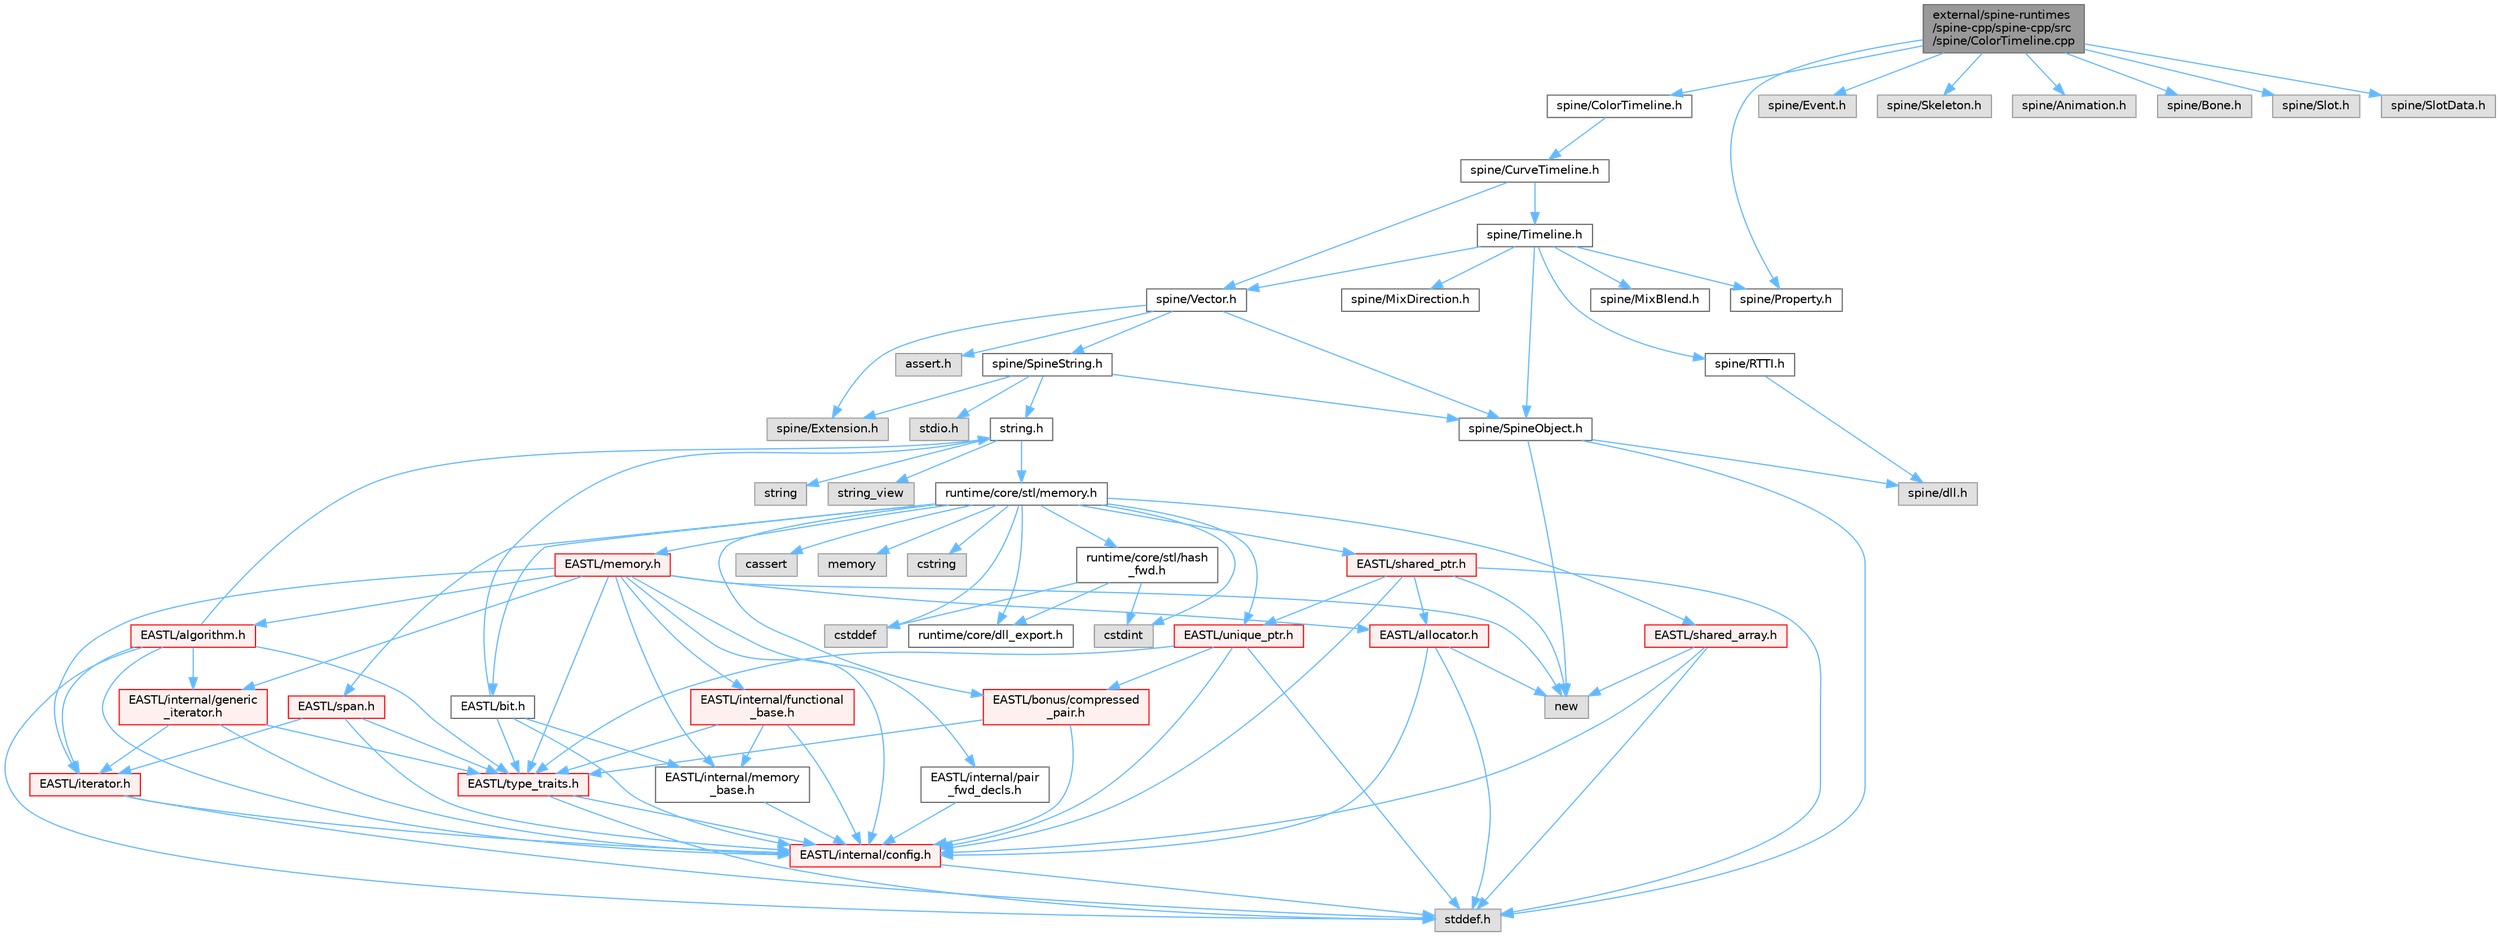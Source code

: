 digraph "external/spine-runtimes/spine-cpp/spine-cpp/src/spine/ColorTimeline.cpp"
{
 // LATEX_PDF_SIZE
  bgcolor="transparent";
  edge [fontname=Helvetica,fontsize=10,labelfontname=Helvetica,labelfontsize=10];
  node [fontname=Helvetica,fontsize=10,shape=box,height=0.2,width=0.4];
  Node1 [id="Node000001",label="external/spine-runtimes\l/spine-cpp/spine-cpp/src\l/spine/ColorTimeline.cpp",height=0.2,width=0.4,color="gray40", fillcolor="grey60", style="filled", fontcolor="black",tooltip=" "];
  Node1 -> Node2 [id="edge103_Node000001_Node000002",color="steelblue1",style="solid",tooltip=" "];
  Node2 [id="Node000002",label="spine/ColorTimeline.h",height=0.2,width=0.4,color="grey40", fillcolor="white", style="filled",URL="$_color_timeline_8h.html",tooltip=" "];
  Node2 -> Node3 [id="edge104_Node000002_Node000003",color="steelblue1",style="solid",tooltip=" "];
  Node3 [id="Node000003",label="spine/CurveTimeline.h",height=0.2,width=0.4,color="grey40", fillcolor="white", style="filled",URL="$_curve_timeline_8h.html",tooltip=" "];
  Node3 -> Node4 [id="edge105_Node000003_Node000004",color="steelblue1",style="solid",tooltip=" "];
  Node4 [id="Node000004",label="spine/Timeline.h",height=0.2,width=0.4,color="grey40", fillcolor="white", style="filled",URL="$_timeline_8h.html",tooltip=" "];
  Node4 -> Node5 [id="edge106_Node000004_Node000005",color="steelblue1",style="solid",tooltip=" "];
  Node5 [id="Node000005",label="spine/RTTI.h",height=0.2,width=0.4,color="grey40", fillcolor="white", style="filled",URL="$_r_t_t_i_8h.html",tooltip=" "];
  Node5 -> Node6 [id="edge107_Node000005_Node000006",color="steelblue1",style="solid",tooltip=" "];
  Node6 [id="Node000006",label="spine/dll.h",height=0.2,width=0.4,color="grey60", fillcolor="#E0E0E0", style="filled",tooltip=" "];
  Node4 -> Node7 [id="edge108_Node000004_Node000007",color="steelblue1",style="solid",tooltip=" "];
  Node7 [id="Node000007",label="spine/Vector.h",height=0.2,width=0.4,color="grey40", fillcolor="white", style="filled",URL="$external_2spine-runtimes_2spine-cpp_2spine-cpp_2include_2spine_2vector_8h.html",tooltip=" "];
  Node7 -> Node8 [id="edge109_Node000007_Node000008",color="steelblue1",style="solid",tooltip=" "];
  Node8 [id="Node000008",label="spine/Extension.h",height=0.2,width=0.4,color="grey60", fillcolor="#E0E0E0", style="filled",tooltip=" "];
  Node7 -> Node9 [id="edge110_Node000007_Node000009",color="steelblue1",style="solid",tooltip=" "];
  Node9 [id="Node000009",label="spine/SpineObject.h",height=0.2,width=0.4,color="grey40", fillcolor="white", style="filled",URL="$_spine_object_8h.html",tooltip=" "];
  Node9 -> Node10 [id="edge111_Node000009_Node000010",color="steelblue1",style="solid",tooltip=" "];
  Node10 [id="Node000010",label="new",height=0.2,width=0.4,color="grey60", fillcolor="#E0E0E0", style="filled",tooltip=" "];
  Node9 -> Node11 [id="edge112_Node000009_Node000011",color="steelblue1",style="solid",tooltip=" "];
  Node11 [id="Node000011",label="stddef.h",height=0.2,width=0.4,color="grey60", fillcolor="#E0E0E0", style="filled",tooltip=" "];
  Node9 -> Node6 [id="edge113_Node000009_Node000006",color="steelblue1",style="solid",tooltip=" "];
  Node7 -> Node12 [id="edge114_Node000007_Node000012",color="steelblue1",style="solid",tooltip=" "];
  Node12 [id="Node000012",label="spine/SpineString.h",height=0.2,width=0.4,color="grey40", fillcolor="white", style="filled",URL="$_spine_string_8h.html",tooltip=" "];
  Node12 -> Node9 [id="edge115_Node000012_Node000009",color="steelblue1",style="solid",tooltip=" "];
  Node12 -> Node8 [id="edge116_Node000012_Node000008",color="steelblue1",style="solid",tooltip=" "];
  Node12 -> Node13 [id="edge117_Node000012_Node000013",color="steelblue1",style="solid",tooltip=" "];
  Node13 [id="Node000013",label="string.h",height=0.2,width=0.4,color="grey40", fillcolor="white", style="filled",URL="$string_8h.html",tooltip=" "];
  Node13 -> Node14 [id="edge118_Node000013_Node000014",color="steelblue1",style="solid",tooltip=" "];
  Node14 [id="Node000014",label="string",height=0.2,width=0.4,color="grey60", fillcolor="#E0E0E0", style="filled",tooltip=" "];
  Node13 -> Node15 [id="edge119_Node000013_Node000015",color="steelblue1",style="solid",tooltip=" "];
  Node15 [id="Node000015",label="string_view",height=0.2,width=0.4,color="grey60", fillcolor="#E0E0E0", style="filled",tooltip=" "];
  Node13 -> Node16 [id="edge120_Node000013_Node000016",color="steelblue1",style="solid",tooltip=" "];
  Node16 [id="Node000016",label="runtime/core/stl/memory.h",height=0.2,width=0.4,color="grey40", fillcolor="white", style="filled",URL="$runtime_2core_2stl_2memory_8h.html",tooltip=" "];
  Node16 -> Node17 [id="edge121_Node000016_Node000017",color="steelblue1",style="solid",tooltip=" "];
  Node17 [id="Node000017",label="cstddef",height=0.2,width=0.4,color="grey60", fillcolor="#E0E0E0", style="filled",tooltip=" "];
  Node16 -> Node18 [id="edge122_Node000016_Node000018",color="steelblue1",style="solid",tooltip=" "];
  Node18 [id="Node000018",label="cstdint",height=0.2,width=0.4,color="grey60", fillcolor="#E0E0E0", style="filled",tooltip=" "];
  Node16 -> Node19 [id="edge123_Node000016_Node000019",color="steelblue1",style="solid",tooltip=" "];
  Node19 [id="Node000019",label="cassert",height=0.2,width=0.4,color="grey60", fillcolor="#E0E0E0", style="filled",tooltip=" "];
  Node16 -> Node20 [id="edge124_Node000016_Node000020",color="steelblue1",style="solid",tooltip=" "];
  Node20 [id="Node000020",label="memory",height=0.2,width=0.4,color="grey60", fillcolor="#E0E0E0", style="filled",tooltip=" "];
  Node16 -> Node21 [id="edge125_Node000016_Node000021",color="steelblue1",style="solid",tooltip=" "];
  Node21 [id="Node000021",label="cstring",height=0.2,width=0.4,color="grey60", fillcolor="#E0E0E0", style="filled",tooltip=" "];
  Node16 -> Node22 [id="edge126_Node000016_Node000022",color="steelblue1",style="solid",tooltip=" "];
  Node22 [id="Node000022",label="EASTL/bit.h",height=0.2,width=0.4,color="grey40", fillcolor="white", style="filled",URL="$bit_8h.html",tooltip=" "];
  Node22 -> Node23 [id="edge127_Node000022_Node000023",color="steelblue1",style="solid",tooltip=" "];
  Node23 [id="Node000023",label="EASTL/internal/config.h",height=0.2,width=0.4,color="red", fillcolor="#FFF0F0", style="filled",URL="$runtime_2_e_a_s_t_l_2include_2_e_a_s_t_l_2internal_2config_8h.html",tooltip=" "];
  Node23 -> Node11 [id="edge128_Node000023_Node000011",color="steelblue1",style="solid",tooltip=" "];
  Node22 -> Node31 [id="edge129_Node000022_Node000031",color="steelblue1",style="solid",tooltip=" "];
  Node31 [id="Node000031",label="EASTL/internal/memory\l_base.h",height=0.2,width=0.4,color="grey40", fillcolor="white", style="filled",URL="$memory__base_8h.html",tooltip=" "];
  Node31 -> Node23 [id="edge130_Node000031_Node000023",color="steelblue1",style="solid",tooltip=" "];
  Node22 -> Node32 [id="edge131_Node000022_Node000032",color="steelblue1",style="solid",tooltip=" "];
  Node32 [id="Node000032",label="EASTL/type_traits.h",height=0.2,width=0.4,color="red", fillcolor="#FFF0F0", style="filled",URL="$_e_a_s_t_l_2include_2_e_a_s_t_l_2type__traits_8h.html",tooltip=" "];
  Node32 -> Node23 [id="edge132_Node000032_Node000023",color="steelblue1",style="solid",tooltip=" "];
  Node32 -> Node11 [id="edge133_Node000032_Node000011",color="steelblue1",style="solid",tooltip=" "];
  Node22 -> Node13 [id="edge134_Node000022_Node000013",color="steelblue1",style="solid",tooltip=" "];
  Node16 -> Node42 [id="edge135_Node000016_Node000042",color="steelblue1",style="solid",tooltip=" "];
  Node42 [id="Node000042",label="EASTL/memory.h",height=0.2,width=0.4,color="red", fillcolor="#FFF0F0", style="filled",URL="$runtime_2_e_a_s_t_l_2include_2_e_a_s_t_l_2memory_8h.html",tooltip=" "];
  Node42 -> Node23 [id="edge136_Node000042_Node000023",color="steelblue1",style="solid",tooltip=" "];
  Node42 -> Node31 [id="edge137_Node000042_Node000031",color="steelblue1",style="solid",tooltip=" "];
  Node42 -> Node43 [id="edge138_Node000042_Node000043",color="steelblue1",style="solid",tooltip=" "];
  Node43 [id="Node000043",label="EASTL/internal/generic\l_iterator.h",height=0.2,width=0.4,color="red", fillcolor="#FFF0F0", style="filled",URL="$generic__iterator_8h.html",tooltip=" "];
  Node43 -> Node23 [id="edge139_Node000043_Node000023",color="steelblue1",style="solid",tooltip=" "];
  Node43 -> Node44 [id="edge140_Node000043_Node000044",color="steelblue1",style="solid",tooltip=" "];
  Node44 [id="Node000044",label="EASTL/iterator.h",height=0.2,width=0.4,color="red", fillcolor="#FFF0F0", style="filled",URL="$_e_a_s_t_l_2include_2_e_a_s_t_l_2iterator_8h.html",tooltip=" "];
  Node44 -> Node23 [id="edge141_Node000044_Node000023",color="steelblue1",style="solid",tooltip=" "];
  Node44 -> Node11 [id="edge142_Node000044_Node000011",color="steelblue1",style="solid",tooltip=" "];
  Node43 -> Node32 [id="edge143_Node000043_Node000032",color="steelblue1",style="solid",tooltip=" "];
  Node42 -> Node47 [id="edge144_Node000042_Node000047",color="steelblue1",style="solid",tooltip=" "];
  Node47 [id="Node000047",label="EASTL/internal/pair\l_fwd_decls.h",height=0.2,width=0.4,color="grey40", fillcolor="white", style="filled",URL="$pair__fwd__decls_8h.html",tooltip=" "];
  Node47 -> Node23 [id="edge145_Node000047_Node000023",color="steelblue1",style="solid",tooltip=" "];
  Node42 -> Node48 [id="edge146_Node000042_Node000048",color="steelblue1",style="solid",tooltip=" "];
  Node48 [id="Node000048",label="EASTL/internal/functional\l_base.h",height=0.2,width=0.4,color="red", fillcolor="#FFF0F0", style="filled",URL="$functional__base_8h.html",tooltip=" "];
  Node48 -> Node23 [id="edge147_Node000048_Node000023",color="steelblue1",style="solid",tooltip=" "];
  Node48 -> Node31 [id="edge148_Node000048_Node000031",color="steelblue1",style="solid",tooltip=" "];
  Node48 -> Node32 [id="edge149_Node000048_Node000032",color="steelblue1",style="solid",tooltip=" "];
  Node42 -> Node49 [id="edge150_Node000042_Node000049",color="steelblue1",style="solid",tooltip=" "];
  Node49 [id="Node000049",label="EASTL/algorithm.h",height=0.2,width=0.4,color="red", fillcolor="#FFF0F0", style="filled",URL="$_e_a_s_t_l_2include_2_e_a_s_t_l_2algorithm_8h.html",tooltip=" "];
  Node49 -> Node23 [id="edge151_Node000049_Node000023",color="steelblue1",style="solid",tooltip=" "];
  Node49 -> Node32 [id="edge152_Node000049_Node000032",color="steelblue1",style="solid",tooltip=" "];
  Node49 -> Node44 [id="edge153_Node000049_Node000044",color="steelblue1",style="solid",tooltip=" "];
  Node49 -> Node43 [id="edge154_Node000049_Node000043",color="steelblue1",style="solid",tooltip=" "];
  Node49 -> Node11 [id="edge155_Node000049_Node000011",color="steelblue1",style="solid",tooltip=" "];
  Node49 -> Node13 [id="edge156_Node000049_Node000013",color="steelblue1",style="solid",tooltip=" "];
  Node42 -> Node32 [id="edge157_Node000042_Node000032",color="steelblue1",style="solid",tooltip=" "];
  Node42 -> Node56 [id="edge158_Node000042_Node000056",color="steelblue1",style="solid",tooltip=" "];
  Node56 [id="Node000056",label="EASTL/allocator.h",height=0.2,width=0.4,color="red", fillcolor="#FFF0F0", style="filled",URL="$runtime_2_e_a_s_t_l_2include_2_e_a_s_t_l_2allocator_8h.html",tooltip=" "];
  Node56 -> Node23 [id="edge159_Node000056_Node000023",color="steelblue1",style="solid",tooltip=" "];
  Node56 -> Node11 [id="edge160_Node000056_Node000011",color="steelblue1",style="solid",tooltip=" "];
  Node56 -> Node10 [id="edge161_Node000056_Node000010",color="steelblue1",style="solid",tooltip=" "];
  Node42 -> Node44 [id="edge162_Node000042_Node000044",color="steelblue1",style="solid",tooltip=" "];
  Node42 -> Node10 [id="edge163_Node000042_Node000010",color="steelblue1",style="solid",tooltip=" "];
  Node16 -> Node69 [id="edge164_Node000016_Node000069",color="steelblue1",style="solid",tooltip=" "];
  Node69 [id="Node000069",label="EASTL/shared_array.h",height=0.2,width=0.4,color="red", fillcolor="#FFF0F0", style="filled",URL="$shared__array_8h.html",tooltip=" "];
  Node69 -> Node23 [id="edge165_Node000069_Node000023",color="steelblue1",style="solid",tooltip=" "];
  Node69 -> Node10 [id="edge166_Node000069_Node000010",color="steelblue1",style="solid",tooltip=" "];
  Node69 -> Node11 [id="edge167_Node000069_Node000011",color="steelblue1",style="solid",tooltip=" "];
  Node16 -> Node72 [id="edge168_Node000016_Node000072",color="steelblue1",style="solid",tooltip=" "];
  Node72 [id="Node000072",label="EASTL/unique_ptr.h",height=0.2,width=0.4,color="red", fillcolor="#FFF0F0", style="filled",URL="$unique__ptr_8h.html",tooltip=" "];
  Node72 -> Node73 [id="edge169_Node000072_Node000073",color="steelblue1",style="solid",tooltip=" "];
  Node73 [id="Node000073",label="EASTL/bonus/compressed\l_pair.h",height=0.2,width=0.4,color="red", fillcolor="#FFF0F0", style="filled",URL="$compressed__pair_8h.html",tooltip=" "];
  Node73 -> Node23 [id="edge170_Node000073_Node000023",color="steelblue1",style="solid",tooltip=" "];
  Node73 -> Node32 [id="edge171_Node000073_Node000032",color="steelblue1",style="solid",tooltip=" "];
  Node72 -> Node23 [id="edge172_Node000072_Node000023",color="steelblue1",style="solid",tooltip=" "];
  Node72 -> Node32 [id="edge173_Node000072_Node000032",color="steelblue1",style="solid",tooltip=" "];
  Node72 -> Node11 [id="edge174_Node000072_Node000011",color="steelblue1",style="solid",tooltip=" "];
  Node16 -> Node75 [id="edge175_Node000016_Node000075",color="steelblue1",style="solid",tooltip=" "];
  Node75 [id="Node000075",label="EASTL/shared_ptr.h",height=0.2,width=0.4,color="red", fillcolor="#FFF0F0", style="filled",URL="$shared__ptr_8h.html",tooltip=" "];
  Node75 -> Node23 [id="edge176_Node000075_Node000023",color="steelblue1",style="solid",tooltip=" "];
  Node75 -> Node72 [id="edge177_Node000075_Node000072",color="steelblue1",style="solid",tooltip=" "];
  Node75 -> Node56 [id="edge178_Node000075_Node000056",color="steelblue1",style="solid",tooltip=" "];
  Node75 -> Node10 [id="edge179_Node000075_Node000010",color="steelblue1",style="solid",tooltip=" "];
  Node75 -> Node11 [id="edge180_Node000075_Node000011",color="steelblue1",style="solid",tooltip=" "];
  Node16 -> Node155 [id="edge181_Node000016_Node000155",color="steelblue1",style="solid",tooltip=" "];
  Node155 [id="Node000155",label="EASTL/span.h",height=0.2,width=0.4,color="red", fillcolor="#FFF0F0", style="filled",URL="$span_8h.html",tooltip=" "];
  Node155 -> Node23 [id="edge182_Node000155_Node000023",color="steelblue1",style="solid",tooltip=" "];
  Node155 -> Node32 [id="edge183_Node000155_Node000032",color="steelblue1",style="solid",tooltip=" "];
  Node155 -> Node44 [id="edge184_Node000155_Node000044",color="steelblue1",style="solid",tooltip=" "];
  Node16 -> Node73 [id="edge185_Node000016_Node000073",color="steelblue1",style="solid",tooltip=" "];
  Node16 -> Node158 [id="edge186_Node000016_Node000158",color="steelblue1",style="solid",tooltip=" "];
  Node158 [id="Node000158",label="runtime/core/dll_export.h",height=0.2,width=0.4,color="grey40", fillcolor="white", style="filled",URL="$dll__export_8h.html",tooltip=" "];
  Node16 -> Node159 [id="edge187_Node000016_Node000159",color="steelblue1",style="solid",tooltip=" "];
  Node159 [id="Node000159",label="runtime/core/stl/hash\l_fwd.h",height=0.2,width=0.4,color="grey40", fillcolor="white", style="filled",URL="$hash__fwd_8h.html",tooltip=" "];
  Node159 -> Node17 [id="edge188_Node000159_Node000017",color="steelblue1",style="solid",tooltip=" "];
  Node159 -> Node18 [id="edge189_Node000159_Node000018",color="steelblue1",style="solid",tooltip=" "];
  Node159 -> Node158 [id="edge190_Node000159_Node000158",color="steelblue1",style="solid",tooltip=" "];
  Node12 -> Node160 [id="edge191_Node000012_Node000160",color="steelblue1",style="solid",tooltip=" "];
  Node160 [id="Node000160",label="stdio.h",height=0.2,width=0.4,color="grey60", fillcolor="#E0E0E0", style="filled",tooltip=" "];
  Node7 -> Node161 [id="edge192_Node000007_Node000161",color="steelblue1",style="solid",tooltip=" "];
  Node161 [id="Node000161",label="assert.h",height=0.2,width=0.4,color="grey60", fillcolor="#E0E0E0", style="filled",tooltip=" "];
  Node4 -> Node162 [id="edge193_Node000004_Node000162",color="steelblue1",style="solid",tooltip=" "];
  Node162 [id="Node000162",label="spine/MixBlend.h",height=0.2,width=0.4,color="grey40", fillcolor="white", style="filled",URL="$_mix_blend_8h.html",tooltip=" "];
  Node4 -> Node163 [id="edge194_Node000004_Node000163",color="steelblue1",style="solid",tooltip=" "];
  Node163 [id="Node000163",label="spine/MixDirection.h",height=0.2,width=0.4,color="grey40", fillcolor="white", style="filled",URL="$_mix_direction_8h.html",tooltip=" "];
  Node4 -> Node9 [id="edge195_Node000004_Node000009",color="steelblue1",style="solid",tooltip=" "];
  Node4 -> Node164 [id="edge196_Node000004_Node000164",color="steelblue1",style="solid",tooltip=" "];
  Node164 [id="Node000164",label="spine/Property.h",height=0.2,width=0.4,color="grey40", fillcolor="white", style="filled",URL="$_property_8h.html",tooltip=" "];
  Node3 -> Node7 [id="edge197_Node000003_Node000007",color="steelblue1",style="solid",tooltip=" "];
  Node1 -> Node165 [id="edge198_Node000001_Node000165",color="steelblue1",style="solid",tooltip=" "];
  Node165 [id="Node000165",label="spine/Event.h",height=0.2,width=0.4,color="grey60", fillcolor="#E0E0E0", style="filled",tooltip=" "];
  Node1 -> Node166 [id="edge199_Node000001_Node000166",color="steelblue1",style="solid",tooltip=" "];
  Node166 [id="Node000166",label="spine/Skeleton.h",height=0.2,width=0.4,color="grey60", fillcolor="#E0E0E0", style="filled",tooltip=" "];
  Node1 -> Node167 [id="edge200_Node000001_Node000167",color="steelblue1",style="solid",tooltip=" "];
  Node167 [id="Node000167",label="spine/Animation.h",height=0.2,width=0.4,color="grey60", fillcolor="#E0E0E0", style="filled",tooltip=" "];
  Node1 -> Node168 [id="edge201_Node000001_Node000168",color="steelblue1",style="solid",tooltip=" "];
  Node168 [id="Node000168",label="spine/Bone.h",height=0.2,width=0.4,color="grey60", fillcolor="#E0E0E0", style="filled",tooltip=" "];
  Node1 -> Node164 [id="edge202_Node000001_Node000164",color="steelblue1",style="solid",tooltip=" "];
  Node1 -> Node169 [id="edge203_Node000001_Node000169",color="steelblue1",style="solid",tooltip=" "];
  Node169 [id="Node000169",label="spine/Slot.h",height=0.2,width=0.4,color="grey60", fillcolor="#E0E0E0", style="filled",tooltip=" "];
  Node1 -> Node170 [id="edge204_Node000001_Node000170",color="steelblue1",style="solid",tooltip=" "];
  Node170 [id="Node000170",label="spine/SlotData.h",height=0.2,width=0.4,color="grey60", fillcolor="#E0E0E0", style="filled",tooltip=" "];
}
